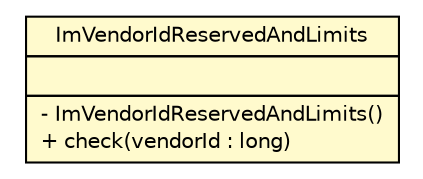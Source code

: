 #!/usr/local/bin/dot
#
# Class diagram 
# Generated by UMLGraph version R5_6 (http://www.umlgraph.org/)
#

digraph G {
	edge [fontname="Helvetica",fontsize=10,labelfontname="Helvetica",labelfontsize=10];
	node [fontname="Helvetica",fontsize=10,shape=plaintext];
	nodesep=0.25;
	ranksep=0.5;
	// org.ietf.nea.pb.validate.rules.ImVendorIdReservedAndLimits
	c35990 [label=<<table title="org.ietf.nea.pb.validate.rules.ImVendorIdReservedAndLimits" border="0" cellborder="1" cellspacing="0" cellpadding="2" port="p" bgcolor="lemonChiffon" href="./ImVendorIdReservedAndLimits.html">
		<tr><td><table border="0" cellspacing="0" cellpadding="1">
<tr><td align="center" balign="center"> ImVendorIdReservedAndLimits </td></tr>
		</table></td></tr>
		<tr><td><table border="0" cellspacing="0" cellpadding="1">
<tr><td align="left" balign="left">  </td></tr>
		</table></td></tr>
		<tr><td><table border="0" cellspacing="0" cellpadding="1">
<tr><td align="left" balign="left"> - ImVendorIdReservedAndLimits() </td></tr>
<tr><td align="left" balign="left"> + check(vendorId : long) </td></tr>
		</table></td></tr>
		</table>>, URL="./ImVendorIdReservedAndLimits.html", fontname="Helvetica", fontcolor="black", fontsize=10.0];
}

